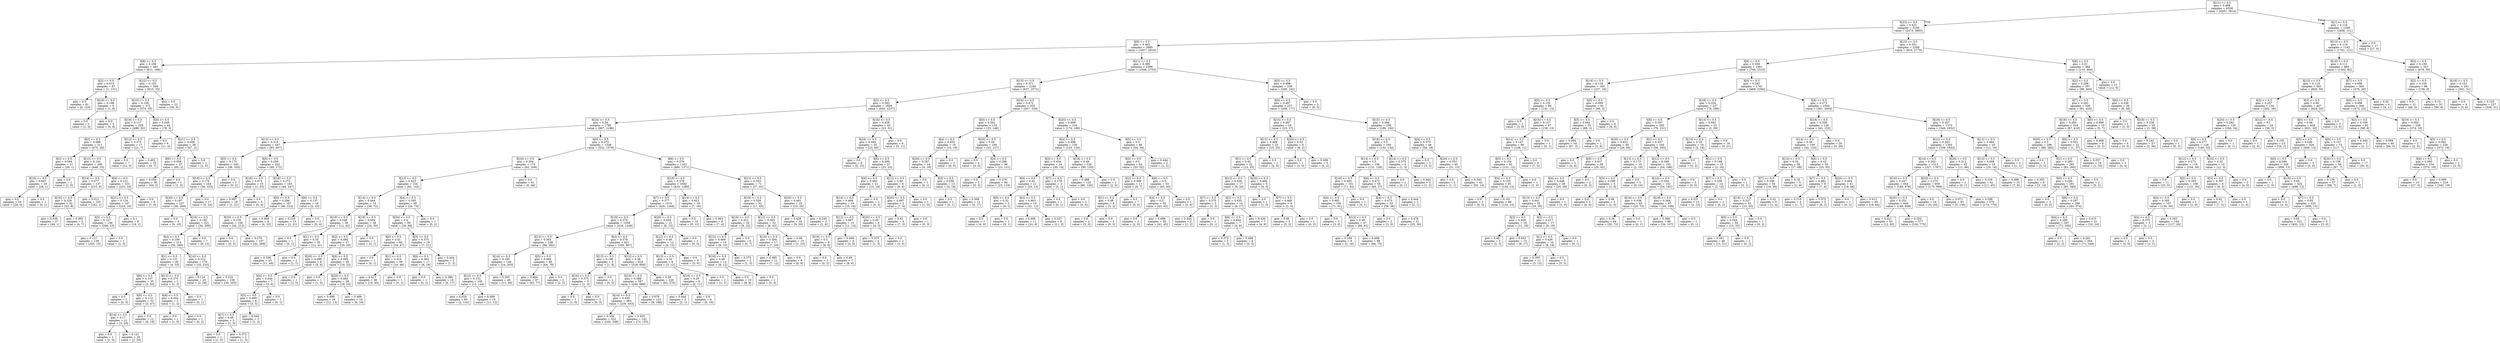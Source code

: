 digraph Tree {
node [shape=box] ;
0 [label="X[11] <= 0.5\ngini = 0.488\nsamples = 6358\nvalue = [4281, 5814]"] ;
1 [label="X[23] <= 0.5\ngini = 0.422\nsamples = 5149\nvalue = [2473, 5693]"] ;
0 -> 1 [labeldistance=2.5, labelangle=45, headlabel="True"] ;
2 [label="X[9] <= 0.5\ngini = 0.462\nsamples = 2880\nvalue = [1657, 2919]"] ;
1 -> 2 ;
3 [label="X[8] <= 0.5\ngini = 0.336\nsamples = 481\nvalue = [611, 166]"] ;
2 -> 3 ;
4 [label="X[2] <= 0.5\ngini = 0.015\nsamples = 87\nvalue = [1, 131]"] ;
3 -> 4 ;
5 [label="gini = 0.0\nsamples = 81\nvalue = [0, 123]"] ;
4 -> 5 ;
6 [label="X[16] <= 0.5\ngini = 0.198\nsamples = 6\nvalue = [1, 8]"] ;
4 -> 6 ;
7 [label="gini = 0.0\nsamples = 1\nvalue = [1, 0]"] ;
6 -> 7 ;
8 [label="gini = 0.0\nsamples = 5\nvalue = [0, 8]"] ;
6 -> 8 ;
9 [label="X[22] <= 0.5\ngini = 0.103\nsamples = 394\nvalue = [610, 35]"] ;
3 -> 9 ;
10 [label="X[15] <= 0.5\ngini = 0.108\nsamples = 372\nvalue = [574, 35]"] ;
9 -> 10 ;
11 [label="X[19] <= 0.5\ngini = 0.117\nsamples = 328\nvalue = [496, 33]"] ;
10 -> 11 ;
12 [label="X[0] <= 0.5\ngini = 0.098\nsamples = 311\nvalue = [475, 26]"] ;
11 -> 12 ;
13 [label="X[3] <= 0.5\ngini = 0.064\nsamples = 21\nvalue = [29, 1]"] ;
12 -> 13 ;
14 [label="X[16] <= 0.5\ngini = 0.067\nsamples = 20\nvalue = [28, 1]"] ;
13 -> 14 ;
15 [label="gini = 0.0\nsamples = 19\nvalue = [28, 0]"] ;
14 -> 15 ;
16 [label="gini = 0.0\nsamples = 1\nvalue = [0, 1]"] ;
14 -> 16 ;
17 [label="gini = 0.0\nsamples = 1\nvalue = [1, 0]"] ;
13 -> 17 ;
18 [label="X[13] <= 0.5\ngini = 0.101\nsamples = 290\nvalue = [446, 25]"] ;
12 -> 18 ;
19 [label="X[14] <= 0.5\ngini = 0.077\nsamples = 137\nvalue = [215, 9]"] ;
18 -> 19 ;
20 [label="X[16] <= 0.5\ngini = 0.228\nsamples = 32\nvalue = [53, 8]"] ;
19 -> 20 ;
21 [label="gini = 0.039\nsamples = 27\nvalue = [49, 1]"] ;
20 -> 21 ;
22 [label="gini = 0.463\nsamples = 5\nvalue = [4, 7]"] ;
20 -> 22 ;
23 [label="gini = 0.012\nsamples = 105\nvalue = [162, 1]"] ;
19 -> 23 ;
24 [label="X[6] <= 0.5\ngini = 0.121\nsamples = 153\nvalue = [231, 16]"] ;
18 -> 24 ;
25 [label="X[21] <= 0.5\ngini = 0.124\nsamples = 147\nvalue = [224, 16]"] ;
24 -> 25 ;
26 [label="X[5] <= 0.5\ngini = 0.127\nsamples = 139\nvalue = [206, 15]"] ;
25 -> 26 ;
27 [label="gini = 0.127\nsamples = 138\nvalue = [205, 15]"] ;
26 -> 27 ;
28 [label="gini = 0.0\nsamples = 1\nvalue = [1, 0]"] ;
26 -> 28 ;
29 [label="gini = 0.1\nsamples = 8\nvalue = [18, 1]"] ;
25 -> 29 ;
30 [label="gini = 0.0\nsamples = 6\nvalue = [7, 0]"] ;
24 -> 30 ;
31 [label="X[13] <= 0.5\ngini = 0.375\nsamples = 17\nvalue = [21, 7]"] ;
11 -> 31 ;
32 [label="gini = 0.0\nsamples = 7\nvalue = [12, 0]"] ;
31 -> 32 ;
33 [label="gini = 0.492\nsamples = 10\nvalue = [9, 7]"] ;
31 -> 33 ;
34 [label="X[0] <= 0.5\ngini = 0.049\nsamples = 44\nvalue = [78, 2]"] ;
10 -> 34 ;
35 [label="gini = 0.0\nsamples = 6\nvalue = [11, 0]"] ;
34 -> 35 ;
36 [label="X[21] <= 0.5\ngini = 0.056\nsamples = 38\nvalue = [67, 2]"] ;
34 -> 36 ;
37 [label="X[6] <= 0.5\ngini = 0.058\nsamples = 37\nvalue = [65, 2]"] ;
36 -> 37 ;
38 [label="gini = 0.059\nsamples = 36\nvalue = [64, 2]"] ;
37 -> 38 ;
39 [label="gini = 0.0\nsamples = 1\nvalue = [1, 0]"] ;
37 -> 39 ;
40 [label="gini = 0.0\nsamples = 1\nvalue = [2, 0]"] ;
36 -> 40 ;
41 [label="gini = 0.0\nsamples = 22\nvalue = [36, 0]"] ;
9 -> 41 ;
42 [label="X[21] <= 0.5\ngini = 0.399\nsamples = 2399\nvalue = [1046, 2753]"] ;
2 -> 42 ;
43 [label="X[15] <= 0.5\ngini = 0.371\nsamples = 2160\nvalue = [837, 2571]"] ;
42 -> 43 ;
44 [label="X[3] <= 0.5\ngini = 0.343\nsamples = 1828\nvalue = [630, 2237]"] ;
43 -> 44 ;
45 [label="X[24] <= 0.5\ngini = 0.34\nsamples = 1785\nvalue = [607, 2186]"] ;
44 -> 45 ;
46 [label="X[13] <= 0.5\ngini = 0.215\nsamples = 447\nvalue = [85, 607]"] ;
45 -> 46 ;
47 [label="X[5] <= 0.5\ngini = 0.175\nsamples = 245\nvalue = [36, 335]"] ;
46 -> 47 ;
48 [label="X[18] <= 0.5\ngini = 0.176\nsamples = 244\nvalue = [36, 333]"] ;
47 -> 48 ;
49 [label="X[20] <= 0.5\ngini = 0.187\nsamples = 227\nvalue = [36, 309]"] ;
48 -> 49 ;
50 [label="gini = 0.0\nsamples = 6\nvalue = [0, 10]"] ;
49 -> 50 ;
51 [label="X[16] <= 0.5\ngini = 0.192\nsamples = 221\nvalue = [36, 299]"] ;
49 -> 51 ;
52 [label="X[4] <= 0.5\ngini = 0.199\nsamples = 214\nvalue = [36, 286]"] ;
51 -> 52 ;
53 [label="X[1] <= 0.5\ngini = 0.131\nsamples = 38\nvalue = [4, 53]"] ;
52 -> 53 ;
54 [label="X[6] <= 0.5\ngini = 0.107\nsamples = 35\nvalue = [3, 50]"] ;
53 -> 54 ;
55 [label="gini = 0.0\nsamples = 2\nvalue = [0, 3]"] ;
54 -> 55 ;
56 [label="X[0] <= 0.5\ngini = 0.113\nsamples = 33\nvalue = [3, 47]"] ;
54 -> 56 ;
57 [label="X[14] <= 0.5\ngini = 0.17\nsamples = 21\nvalue = [3, 29]"] ;
56 -> 57 ;
58 [label="gini = 0.0\nsamples = 1\nvalue = [1, 0]"] ;
57 -> 58 ;
59 [label="gini = 0.121\nsamples = 20\nvalue = [2, 29]"] ;
57 -> 59 ;
60 [label="gini = 0.0\nsamples = 12\nvalue = [0, 18]"] ;
56 -> 60 ;
61 [label="X[12] <= 0.5\ngini = 0.375\nsamples = 3\nvalue = [1, 3]"] ;
53 -> 61 ;
62 [label="X[6] <= 0.5\ngini = 0.444\nsamples = 2\nvalue = [1, 2]"] ;
61 -> 62 ;
63 [label="gini = 0.0\nsamples = 1\nvalue = [1, 0]"] ;
62 -> 63 ;
64 [label="gini = 0.0\nsamples = 1\nvalue = [0, 2]"] ;
62 -> 64 ;
65 [label="gini = 0.0\nsamples = 1\nvalue = [0, 1]"] ;
61 -> 65 ;
66 [label="X[14] <= 0.5\ngini = 0.212\nsamples = 176\nvalue = [32, 233]"] ;
52 -> 66 ;
67 [label="gini = 0.124\nsamples = 20\nvalue = [2, 28]"] ;
66 -> 67 ;
68 [label="gini = 0.223\nsamples = 156\nvalue = [30, 205]"] ;
66 -> 68 ;
69 [label="gini = 0.0\nsamples = 7\nvalue = [0, 13]"] ;
51 -> 69 ;
70 [label="gini = 0.0\nsamples = 17\nvalue = [0, 24]"] ;
48 -> 70 ;
71 [label="gini = 0.0\nsamples = 1\nvalue = [0, 2]"] ;
47 -> 71 ;
72 [label="X[0] <= 0.5\ngini = 0.259\nsamples = 202\nvalue = [49, 272]"] ;
46 -> 72 ;
73 [label="X[18] <= 0.5\ngini = 0.074\nsamples = 19\nvalue = [1, 25]"] ;
72 -> 73 ;
74 [label="gini = 0.087\nsamples = 16\nvalue = [1, 21]"] ;
73 -> 74 ;
75 [label="gini = 0.0\nsamples = 3\nvalue = [0, 4]"] ;
73 -> 75 ;
76 [label="X[18] <= 0.5\ngini = 0.272\nsamples = 183\nvalue = [48, 247]"] ;
72 -> 76 ;
77 [label="X[6] <= 0.5\ngini = 0.284\nsamples = 167\nvalue = [46, 222]"] ;
76 -> 77 ;
78 [label="X[20] <= 0.5\ngini = 0.276\nsamples = 158\nvalue = [42, 212]"] ;
77 -> 78 ;
79 [label="gini = 0.0\nsamples = 1\nvalue = [0, 3]"] ;
78 -> 79 ;
80 [label="gini = 0.279\nsamples = 157\nvalue = [42, 209]"] ;
78 -> 80 ;
81 [label="gini = 0.408\nsamples = 9\nvalue = [4, 10]"] ;
77 -> 81 ;
82 [label="X[6] <= 0.5\ngini = 0.137\nsamples = 16\nvalue = [2, 25]"] ;
76 -> 82 ;
83 [label="gini = 0.159\nsamples = 13\nvalue = [2, 21]"] ;
82 -> 83 ;
84 [label="gini = 0.0\nsamples = 3\nvalue = [0, 4]"] ;
82 -> 84 ;
85 [label="X[0] <= 0.5\ngini = 0.373\nsamples = 1338\nvalue = [522, 1579]"] ;
45 -> 85 ;
86 [label="X[16] <= 0.5\ngini = 0.354\nsamples = 175\nvalue = [62, 208]"] ;
85 -> 86 ;
87 [label="X[13] <= 0.5\ngini = 0.423\nsamples = 134\nvalue = [62, 142]"] ;
86 -> 87 ;
88 [label="X[14] <= 0.5\ngini = 0.444\nsamples = 74\nvalue = [36, 72]"] ;
87 -> 88 ;
89 [label="X[19] <= 0.5\ngini = 0.346\nsamples = 36\nvalue = [12, 42]"] ;
88 -> 89 ;
90 [label="gini = 0.0\nsamples = 1\nvalue = [0, 1]"] ;
89 -> 90 ;
91 [label="X[1] <= 0.5\ngini = 0.35\nsamples = 35\nvalue = [12, 41]"] ;
89 -> 91 ;
92 [label="gini = 0.338\nsamples = 33\nvalue = [11, 40]"] ;
91 -> 92 ;
93 [label="gini = 0.5\nsamples = 2\nvalue = [1, 1]"] ;
91 -> 93 ;
94 [label="X[18] <= 0.5\ngini = 0.494\nsamples = 38\nvalue = [24, 30]"] ;
88 -> 94 ;
95 [label="X[2] <= 0.5\ngini = 0.496\nsamples = 37\nvalue = [24, 29]"] ;
94 -> 95 ;
96 [label="X[20] <= 0.5\ngini = 0.496\nsamples = 8\nvalue = [5, 6]"] ;
95 -> 96 ;
97 [label="X[4] <= 0.5\ngini = 0.444\nsamples = 7\nvalue = [3, 6]"] ;
96 -> 97 ;
98 [label="X[5] <= 0.5\ngini = 0.469\nsamples = 6\nvalue = [3, 5]"] ;
97 -> 98 ;
99 [label="X[7] <= 0.5\ngini = 0.48\nsamples = 3\nvalue = [2, 3]"] ;
98 -> 99 ;
100 [label="gini = 0.0\nsamples = 1\nvalue = [1, 0]"] ;
99 -> 100 ;
101 [label="gini = 0.375\nsamples = 2\nvalue = [1, 3]"] ;
99 -> 101 ;
102 [label="gini = 0.444\nsamples = 3\nvalue = [1, 2]"] ;
98 -> 102 ;
103 [label="gini = 0.0\nsamples = 1\nvalue = [0, 1]"] ;
97 -> 103 ;
104 [label="gini = 0.0\nsamples = 1\nvalue = [2, 0]"] ;
96 -> 104 ;
105 [label="X[6] <= 0.5\ngini = 0.495\nsamples = 29\nvalue = [19, 23]"] ;
95 -> 105 ;
106 [label="gini = 0.0\nsamples = 1\nvalue = [1, 0]"] ;
105 -> 106 ;
107 [label="X[20] <= 0.5\ngini = 0.493\nsamples = 28\nvalue = [18, 23]"] ;
105 -> 107 ;
108 [label="gini = 0.499\nsamples = 18\nvalue = [12, 13]"] ;
107 -> 108 ;
109 [label="gini = 0.469\nsamples = 10\nvalue = [6, 10]"] ;
107 -> 109 ;
110 [label="gini = 0.0\nsamples = 1\nvalue = [0, 1]"] ;
94 -> 110 ;
111 [label="X[4] <= 0.5\ngini = 0.395\nsamples = 60\nvalue = [26, 70]"] ;
87 -> 111 ;
112 [label="X[20] <= 0.5\ngini = 0.4\nsamples = 59\nvalue = [26, 68]"] ;
111 -> 112 ;
113 [label="X[6] <= 0.5\ngini = 0.41\nsamples = 40\nvalue = [19, 47]"] ;
112 -> 113 ;
114 [label="gini = 0.0\nsamples = 1\nvalue = [0, 1]"] ;
113 -> 114 ;
115 [label="X[1] <= 0.5\ngini = 0.414\nsamples = 39\nvalue = [19, 46]"] ;
113 -> 115 ;
116 [label="gini = 0.417\nsamples = 38\nvalue = [19, 45]"] ;
115 -> 116 ;
117 [label="gini = 0.0\nsamples = 1\nvalue = [0, 1]"] ;
115 -> 117 ;
118 [label="X[5] <= 0.5\ngini = 0.375\nsamples = 19\nvalue = [7, 21]"] ;
112 -> 118 ;
119 [label="X[6] <= 0.5\ngini = 0.365\nsamples = 17\nvalue = [6, 19]"] ;
118 -> 119 ;
120 [label="gini = 0.0\nsamples = 1\nvalue = [0, 2]"] ;
119 -> 120 ;
121 [label="gini = 0.386\nsamples = 16\nvalue = [6, 17]"] ;
119 -> 121 ;
122 [label="gini = 0.444\nsamples = 2\nvalue = [1, 2]"] ;
118 -> 122 ;
123 [label="gini = 0.0\nsamples = 1\nvalue = [0, 2]"] ;
111 -> 123 ;
124 [label="gini = 0.0\nsamples = 41\nvalue = [0, 66]"] ;
86 -> 124 ;
125 [label="X[6] <= 0.5\ngini = 0.376\nsamples = 1163\nvalue = [460, 1371]"] ;
85 -> 125 ;
126 [label="X[18] <= 0.5\ngini = 0.378\nsamples = 1092\nvalue = [433, 1280]"] ;
125 -> 126 ;
127 [label="X[7] <= 0.5\ngini = 0.377\nsamples = 1074\nvalue = [426, 1264]"] ;
126 -> 127 ;
128 [label="X[19] <= 0.5\ngini = 0.376\nsamples = 1059\nvalue = [418, 1249]"] ;
127 -> 128 ;
129 [label="X[13] <= 0.5\ngini = 0.363\nsamples = 238\nvalue = [88, 282]"] ;
128 -> 129 ;
130 [label="X[14] <= 0.5\ngini = 0.189\nsamples = 149\nvalue = [24, 203]"] ;
129 -> 130 ;
131 [label="X[12] <= 0.5\ngini = 0.152\nsamples = 100\nvalue = [13, 144]"] ;
130 -> 131 ;
132 [label="gini = 0.029\nsamples = 85\nvalue = [2, 132]"] ;
131 -> 132 ;
133 [label="gini = 0.499\nsamples = 15\nvalue = [11, 12]"] ;
131 -> 133 ;
134 [label="gini = 0.265\nsamples = 49\nvalue = [11, 59]"] ;
130 -> 134 ;
135 [label="X[5] <= 0.5\ngini = 0.494\nsamples = 89\nvalue = [64, 79]"] ;
129 -> 135 ;
136 [label="gini = 0.494\nsamples = 87\nvalue = [62, 77]"] ;
135 -> 136 ;
137 [label="gini = 0.5\nsamples = 2\nvalue = [2, 2]"] ;
135 -> 137 ;
138 [label="X[4] <= 0.5\ngini = 0.379\nsamples = 821\nvalue = [330, 967]"] ;
128 -> 138 ;
139 [label="X[13] <= 0.5\ngini = 0.198\nsamples = 5\nvalue = [1, 8]"] ;
138 -> 139 ;
140 [label="X[16] <= 0.5\ngini = 0.375\nsamples = 3\nvalue = [1, 3]"] ;
139 -> 140 ;
141 [label="gini = 0.0\nsamples = 1\nvalue = [1, 0]"] ;
140 -> 141 ;
142 [label="gini = 0.0\nsamples = 2\nvalue = [0, 3]"] ;
140 -> 142 ;
143 [label="gini = 0.0\nsamples = 2\nvalue = [0, 5]"] ;
139 -> 143 ;
144 [label="X[12] <= 0.5\ngini = 0.38\nsamples = 816\nvalue = [329, 959]"] ;
138 -> 144 ;
145 [label="X[16] <= 0.5\ngini = 0.388\nsamples = 587\nvalue = [246, 689]"] ;
144 -> 145 ;
146 [label="X[14] <= 0.5\ngini = 0.436\nsamples = 464\nvalue = [238, 503]"] ;
145 -> 146 ;
147 [label="gini = 0.436\nsamples = 322\nvalue = [165, 348]"] ;
146 -> 147 ;
148 [label="gini = 0.435\nsamples = 142\nvalue = [73, 155]"] ;
146 -> 148 ;
149 [label="gini = 0.079\nsamples = 123\nvalue = [8, 186]"] ;
145 -> 149 ;
150 [label="gini = 0.36\nsamples = 229\nvalue = [83, 270]"] ;
144 -> 150 ;
151 [label="X[20] <= 0.5\ngini = 0.454\nsamples = 15\nvalue = [8, 15]"] ;
127 -> 151 ;
152 [label="X[12] <= 0.5\ngini = 0.48\nsamples = 12\nvalue = [8, 12]"] ;
151 -> 152 ;
153 [label="X[13] <= 0.5\ngini = 0.32\nsamples = 8\nvalue = [3, 12]"] ;
152 -> 153 ;
154 [label="X[16] <= 0.5\ngini = 0.26\nsamples = 6\nvalue = [2, 11]"] ;
153 -> 154 ;
155 [label="gini = 0.444\nsamples = 2\nvalue = [2, 1]"] ;
154 -> 155 ;
156 [label="gini = 0.0\nsamples = 4\nvalue = [0, 10]"] ;
154 -> 156 ;
157 [label="gini = 0.5\nsamples = 2\nvalue = [1, 1]"] ;
153 -> 157 ;
158 [label="gini = 0.0\nsamples = 4\nvalue = [5, 0]"] ;
152 -> 158 ;
159 [label="gini = 0.0\nsamples = 3\nvalue = [0, 3]"] ;
151 -> 159 ;
160 [label="X[14] <= 0.5\ngini = 0.423\nsamples = 18\nvalue = [7, 16]"] ;
126 -> 160 ;
161 [label="gini = 0.0\nsamples = 10\nvalue = [0, 12]"] ;
160 -> 161 ;
162 [label="gini = 0.463\nsamples = 8\nvalue = [7, 4]"] ;
160 -> 162 ;
163 [label="X[13] <= 0.5\ngini = 0.353\nsamples = 71\nvalue = [27, 91]"] ;
125 -> 163 ;
164 [label="X[19] <= 0.5\ngini = 0.329\nsamples = 52\nvalue = [17, 65]"] ;
163 -> 164 ;
165 [label="X[16] <= 0.5\ngini = 0.412\nsamples = 20\nvalue = [9, 22]"] ;
164 -> 165 ;
166 [label="X[12] <= 0.5\ngini = 0.469\nsamples = 14\nvalue = [9, 15]"] ;
165 -> 166 ;
167 [label="X[18] <= 0.5\ngini = 0.48\nsamples = 12\nvalue = [8, 12]"] ;
166 -> 167 ;
168 [label="gini = 0.5\nsamples = 10\nvalue = [8, 8]"] ;
167 -> 168 ;
169 [label="gini = 0.0\nsamples = 2\nvalue = [0, 4]"] ;
167 -> 169 ;
170 [label="gini = 0.375\nsamples = 2\nvalue = [1, 3]"] ;
166 -> 170 ;
171 [label="gini = 0.0\nsamples = 6\nvalue = [0, 7]"] ;
165 -> 171 ;
172 [label="X[12] <= 0.5\ngini = 0.265\nsamples = 32\nvalue = [8, 43]"] ;
164 -> 172 ;
173 [label="X[16] <= 0.5\ngini = 0.384\nsamples = 17\nvalue = [7, 20]"] ;
172 -> 173 ;
174 [label="gini = 0.465\nsamples = 11\nvalue = [7, 12]"] ;
173 -> 174 ;
175 [label="gini = 0.0\nsamples = 6\nvalue = [0, 8]"] ;
173 -> 175 ;
176 [label="gini = 0.08\nsamples = 15\nvalue = [1, 23]"] ;
172 -> 176 ;
177 [label="X[20] <= 0.5\ngini = 0.401\nsamples = 19\nvalue = [10, 26]"] ;
163 -> 177 ;
178 [label="gini = 0.428\nsamples = 16\nvalue = [9, 20]"] ;
177 -> 178 ;
179 [label="gini = 0.245\nsamples = 3\nvalue = [1, 6]"] ;
177 -> 179 ;
180 [label="X[16] <= 0.5\ngini = 0.428\nsamples = 43\nvalue = [23, 51]"] ;
44 -> 180 ;
181 [label="X[24] <= 0.5\ngini = 0.464\nsamples = 35\nvalue = [23, 40]"] ;
180 -> 181 ;
182 [label="gini = 0.0\nsamples = 8\nvalue = [0, 15]"] ;
181 -> 182 ;
183 [label="X[6] <= 0.5\ngini = 0.499\nsamples = 27\nvalue = [23, 25]"] ;
181 -> 183 ;
184 [label="X[4] <= 0.5\ngini = 0.493\nsamples = 21\nvalue = [15, 19]"] ;
183 -> 184 ;
185 [label="X[14] <= 0.5\ngini = 0.499\nsamples = 19\nvalue = [15, 16]"] ;
184 -> 185 ;
186 [label="X[12] <= 0.5\ngini = 0.497\nsamples = 13\nvalue = [11, 13]"] ;
185 -> 186 ;
187 [label="X[19] <= 0.5\ngini = 0.5\nsamples = 9\nvalue = [8, 8]"] ;
186 -> 187 ;
188 [label="gini = 0.0\nsamples = 2\nvalue = [0, 2]"] ;
187 -> 188 ;
189 [label="gini = 0.49\nsamples = 7\nvalue = [8, 6]"] ;
187 -> 189 ;
190 [label="gini = 0.469\nsamples = 4\nvalue = [3, 5]"] ;
186 -> 190 ;
191 [label="X[20] <= 0.5\ngini = 0.49\nsamples = 6\nvalue = [4, 3]"] ;
185 -> 191 ;
192 [label="gini = 0.375\nsamples = 4\nvalue = [1, 3]"] ;
191 -> 192 ;
193 [label="gini = 0.0\nsamples = 2\nvalue = [3, 0]"] ;
191 -> 193 ;
194 [label="gini = 0.0\nsamples = 2\nvalue = [0, 3]"] ;
184 -> 194 ;
195 [label="X[12] <= 0.5\ngini = 0.49\nsamples = 6\nvalue = [8, 6]"] ;
183 -> 195 ;
196 [label="X[20] <= 0.5\ngini = 0.497\nsamples = 5\nvalue = [7, 6]"] ;
195 -> 196 ;
197 [label="gini = 0.42\nsamples = 4\nvalue = [7, 3]"] ;
196 -> 197 ;
198 [label="gini = 0.0\nsamples = 1\nvalue = [0, 3]"] ;
196 -> 198 ;
199 [label="gini = 0.0\nsamples = 1\nvalue = [1, 0]"] ;
195 -> 199 ;
200 [label="gini = 0.0\nsamples = 8\nvalue = [0, 11]"] ;
180 -> 200 ;
201 [label="X[24] <= 0.5\ngini = 0.472\nsamples = 332\nvalue = [207, 334]"] ;
43 -> 201 ;
202 [label="X[0] <= 0.5\ngini = 0.301\nsamples = 116\nvalue = [33, 146]"] ;
201 -> 202 ;
203 [label="X[4] <= 0.5\ngini = 0.452\nsamples = 16\nvalue = [10, 19]"] ;
202 -> 203 ;
204 [label="X[20] <= 0.5\ngini = 0.287\nsamples = 14\nvalue = [4, 19]"] ;
203 -> 204 ;
205 [label="gini = 0.0\nsamples = 1\nvalue = [0, 1]"] ;
204 -> 205 ;
206 [label="X[2] <= 0.5\ngini = 0.298\nsamples = 13\nvalue = [4, 18]"] ;
204 -> 206 ;
207 [label="gini = 0.0\nsamples = 1\nvalue = [0, 1]"] ;
206 -> 207 ;
208 [label="gini = 0.308\nsamples = 12\nvalue = [4, 17]"] ;
206 -> 208 ;
209 [label="gini = 0.0\nsamples = 2\nvalue = [6, 0]"] ;
203 -> 209 ;
210 [label="X[20] <= 0.5\ngini = 0.26\nsamples = 100\nvalue = [23, 127]"] ;
202 -> 210 ;
211 [label="gini = 0.0\nsamples = 4\nvalue = [0, 6]"] ;
210 -> 211 ;
212 [label="X[4] <= 0.5\ngini = 0.268\nsamples = 96\nvalue = [23, 121]"] ;
210 -> 212 ;
213 [label="gini = 0.0\nsamples = 2\nvalue = [0, 5]"] ;
212 -> 213 ;
214 [label="gini = 0.276\nsamples = 94\nvalue = [23, 116]"] ;
212 -> 214 ;
215 [label="X[20] <= 0.5\ngini = 0.499\nsamples = 216\nvalue = [174, 188]"] ;
201 -> 215 ;
216 [label="X[4] <= 0.5\ngini = 0.498\nsamples = 150\nvalue = [120, 134]"] ;
215 -> 216 ;
217 [label="X[3] <= 0.5\ngini = 0.434\nsamples = 24\nvalue = [30, 14]"] ;
216 -> 217 ;
218 [label="X[6] <= 0.5\ngini = 0.45\nsamples = 21\nvalue = [25, 13]"] ;
217 -> 218 ;
219 [label="X[0] <= 0.5\ngini = 0.32\nsamples = 2\nvalue = [4, 1]"] ;
218 -> 219 ;
220 [label="gini = 0.0\nsamples = 1\nvalue = [4, 0]"] ;
219 -> 220 ;
221 [label="gini = 0.0\nsamples = 1\nvalue = [0, 1]"] ;
219 -> 221 ;
222 [label="X[2] <= 0.5\ngini = 0.463\nsamples = 19\nvalue = [21, 12]"] ;
218 -> 222 ;
223 [label="gini = 0.499\nsamples = 11\nvalue = [10, 9]"] ;
222 -> 223 ;
224 [label="gini = 0.337\nsamples = 8\nvalue = [11, 3]"] ;
222 -> 224 ;
225 [label="X[7] <= 0.5\ngini = 0.278\nsamples = 3\nvalue = [5, 1]"] ;
217 -> 225 ;
226 [label="gini = 0.0\nsamples = 1\nvalue = [0, 1]"] ;
225 -> 226 ;
227 [label="gini = 0.0\nsamples = 2\nvalue = [5, 0]"] ;
225 -> 227 ;
228 [label="X[18] <= 0.5\ngini = 0.49\nsamples = 126\nvalue = [90, 120]"] ;
216 -> 228 ;
229 [label="gini = 0.488\nsamples = 125\nvalue = [88, 120]"] ;
228 -> 229 ;
230 [label="gini = 0.0\nsamples = 1\nvalue = [2, 0]"] ;
228 -> 230 ;
231 [label="X[5] <= 0.5\ngini = 0.5\nsamples = 66\nvalue = [54, 54]"] ;
215 -> 231 ;
232 [label="X[0] <= 0.5\ngini = 0.5\nsamples = 64\nvalue = [53, 52]"] ;
231 -> 232 ;
233 [label="X[2] <= 0.5\ngini = 0.498\nsamples = 11\nvalue = [8, 7]"] ;
232 -> 233 ;
234 [label="X[1] <= 0.5\ngini = 0.48\nsamples = 4\nvalue = [3, 2]"] ;
233 -> 234 ;
235 [label="gini = 0.0\nsamples = 2\nvalue = [3, 0]"] ;
234 -> 235 ;
236 [label="gini = 0.0\nsamples = 2\nvalue = [0, 2]"] ;
234 -> 236 ;
237 [label="gini = 0.5\nsamples = 7\nvalue = [5, 5]"] ;
233 -> 237 ;
238 [label="X[6] <= 0.5\ngini = 0.5\nsamples = 53\nvalue = [45, 45]"] ;
232 -> 238 ;
239 [label="X[4] <= 0.5\ngini = 0.5\nsamples = 52\nvalue = [43, 45]"] ;
238 -> 239 ;
240 [label="gini = 0.0\nsamples = 2\nvalue = [2, 0]"] ;
239 -> 240 ;
241 [label="gini = 0.499\nsamples = 50\nvalue = [41, 45]"] ;
239 -> 241 ;
242 [label="gini = 0.0\nsamples = 1\nvalue = [2, 0]"] ;
238 -> 242 ;
243 [label="gini = 0.444\nsamples = 2\nvalue = [1, 2]"] ;
231 -> 243 ;
244 [label="X[5] <= 0.5\ngini = 0.498\nsamples = 239\nvalue = [209, 182]"] ;
42 -> 244 ;
245 [label="X[0] <= 0.5\ngini = 0.497\nsamples = 237\nvalue = [209, 177]"] ;
244 -> 245 ;
246 [label="X[15] <= 0.5\ngini = 0.497\nsamples = 29\nvalue = [23, 27]"] ;
245 -> 246 ;
247 [label="X[12] <= 0.5\ngini = 0.469\nsamples = 23\nvalue = [15, 25]"] ;
246 -> 247 ;
248 [label="X[1] <= 0.5\ngini = 0.45\nsamples = 22\nvalue = [13, 25]"] ;
247 -> 248 ;
249 [label="X[13] <= 0.5\ngini = 0.428\nsamples = 17\nvalue = [9, 20]"] ;
248 -> 249 ;
250 [label="X[7] <= 0.5\ngini = 0.375\nsamples = 3\nvalue = [1, 3]"] ;
249 -> 250 ;
251 [label="gini = 0.444\nsamples = 2\nvalue = [1, 2]"] ;
250 -> 251 ;
252 [label="gini = 0.0\nsamples = 1\nvalue = [0, 1]"] ;
250 -> 252 ;
253 [label="X[2] <= 0.5\ngini = 0.435\nsamples = 14\nvalue = [8, 17]"] ;
249 -> 253 ;
254 [label="X[6] <= 0.5\ngini = 0.444\nsamples = 7\nvalue = [4, 8]"] ;
253 -> 254 ;
255 [label="gini = 0.375\nsamples = 3\nvalue = [1, 3]"] ;
254 -> 255 ;
256 [label="gini = 0.469\nsamples = 4\nvalue = [3, 5]"] ;
254 -> 256 ;
257 [label="gini = 0.426\nsamples = 7\nvalue = [4, 9]"] ;
253 -> 257 ;
258 [label="X[20] <= 0.5\ngini = 0.494\nsamples = 5\nvalue = [4, 5]"] ;
248 -> 258 ;
259 [label="gini = 0.0\nsamples = 1\nvalue = [1, 0]"] ;
258 -> 259 ;
260 [label="X[7] <= 0.5\ngini = 0.469\nsamples = 4\nvalue = [3, 5]"] ;
258 -> 260 ;
261 [label="gini = 0.48\nsamples = 3\nvalue = [3, 2]"] ;
260 -> 261 ;
262 [label="gini = 0.0\nsamples = 1\nvalue = [0, 3]"] ;
260 -> 262 ;
263 [label="gini = 0.0\nsamples = 1\nvalue = [2, 0]"] ;
247 -> 263 ;
264 [label="X[20] <= 0.5\ngini = 0.32\nsamples = 6\nvalue = [8, 2]"] ;
246 -> 264 ;
265 [label="gini = 0.0\nsamples = 1\nvalue = [3, 0]"] ;
264 -> 265 ;
266 [label="gini = 0.408\nsamples = 5\nvalue = [5, 2]"] ;
264 -> 266 ;
267 [label="X[15] <= 0.5\ngini = 0.494\nsamples = 208\nvalue = [186, 150]"] ;
245 -> 267 ;
268 [label="X[18] <= 0.5\ngini = 0.5\nsamples = 160\nvalue = [132, 132]"] ;
267 -> 268 ;
269 [label="X[14] <= 0.5\ngini = 0.5\nsamples = 156\nvalue = [131, 129]"] ;
268 -> 269 ;
270 [label="X[16] <= 0.5\ngini = 0.492\nsamples = 101\nvalue = [71, 92]"] ;
269 -> 270 ;
271 [label="X[4] <= 0.5\ngini = 0.492\nsamples = 100\nvalue = [71, 91]"] ;
270 -> 271 ;
272 [label="gini = 0.0\nsamples = 3\nvalue = [3, 0]"] ;
271 -> 272 ;
273 [label="X[13] <= 0.5\ngini = 0.49\nsamples = 97\nvalue = [68, 91]"] ;
271 -> 273 ;
274 [label="gini = 0.198\nsamples = 9\nvalue = [2, 16]"] ;
273 -> 274 ;
275 [label="gini = 0.498\nsamples = 88\nvalue = [66, 75]"] ;
273 -> 275 ;
276 [label="gini = 0.0\nsamples = 1\nvalue = [0, 1]"] ;
270 -> 276 ;
277 [label="X[6] <= 0.5\ngini = 0.472\nsamples = 55\nvalue = [60, 37]"] ;
269 -> 277 ;
278 [label="X[4] <= 0.5\ngini = 0.473\nsamples = 53\nvalue = [58, 36]"] ;
277 -> 278 ;
279 [label="gini = 0.0\nsamples = 2\nvalue = [3, 0]"] ;
278 -> 279 ;
280 [label="gini = 0.478\nsamples = 51\nvalue = [55, 36]"] ;
278 -> 280 ;
281 [label="gini = 0.444\nsamples = 2\nvalue = [2, 1]"] ;
277 -> 281 ;
282 [label="X[14] <= 0.5\ngini = 0.375\nsamples = 4\nvalue = [1, 3]"] ;
268 -> 282 ;
283 [label="gini = 0.0\nsamples = 1\nvalue = [0, 1]"] ;
282 -> 283 ;
284 [label="gini = 0.444\nsamples = 3\nvalue = [1, 2]"] ;
282 -> 284 ;
285 [label="X[4] <= 0.5\ngini = 0.375\nsamples = 48\nvalue = [54, 18]"] ;
267 -> 285 ;
286 [label="gini = 0.5\nsamples = 3\nvalue = [3, 3]"] ;
285 -> 286 ;
287 [label="X[20] <= 0.5\ngini = 0.351\nsamples = 45\nvalue = [51, 15]"] ;
285 -> 287 ;
288 [label="gini = 0.5\nsamples = 2\nvalue = [1, 1]"] ;
287 -> 288 ;
289 [label="gini = 0.342\nsamples = 43\nvalue = [50, 14]"] ;
287 -> 289 ;
290 [label="gini = 0.0\nsamples = 2\nvalue = [0, 5]"] ;
244 -> 290 ;
291 [label="X[15] <= 0.5\ngini = 0.351\nsamples = 2269\nvalue = [816, 2774]"] ;
1 -> 291 ;
292 [label="X[9] <= 0.5\ngini = 0.359\nsamples = 1901\nvalue = [706, 2310]"] ;
291 -> 292 ;
293 [label="X[14] <= 0.5\ngini = 0.118\nsamples = 160\nvalue = [237, 16]"] ;
292 -> 293 ;
294 [label="X[0] <= 0.5\ngini = 0.155\nsamples = 99\nvalue = [141, 13]"] ;
293 -> 294 ;
295 [label="gini = 0.0\nsamples = 2\nvalue = [3, 0]"] ;
294 -> 295 ;
296 [label="X[16] <= 0.5\ngini = 0.157\nsamples = 97\nvalue = [138, 13]"] ;
294 -> 296 ;
297 [label="X[12] <= 0.5\ngini = 0.147\nsamples = 96\nvalue = [138, 12]"] ;
296 -> 297 ;
298 [label="X[5] <= 0.5\ngini = 0.154\nsamples = 92\nvalue = [131, 12]"] ;
297 -> 298 ;
299 [label="X[4] <= 0.5\ngini = 0.155\nsamples = 91\nvalue = [130, 12]"] ;
298 -> 299 ;
300 [label="gini = 0.0\nsamples = 3\nvalue = [6, 0]"] ;
299 -> 300 ;
301 [label="gini = 0.161\nsamples = 88\nvalue = [124, 12]"] ;
299 -> 301 ;
302 [label="gini = 0.0\nsamples = 1\nvalue = [1, 0]"] ;
298 -> 302 ;
303 [label="gini = 0.0\nsamples = 4\nvalue = [7, 0]"] ;
297 -> 303 ;
304 [label="gini = 0.0\nsamples = 1\nvalue = [0, 1]"] ;
296 -> 304 ;
305 [label="X[6] <= 0.5\ngini = 0.059\nsamples = 61\nvalue = [96, 3]"] ;
293 -> 305 ;
306 [label="X[5] <= 0.5\ngini = 0.064\nsamples = 55\nvalue = [88, 3]"] ;
305 -> 306 ;
307 [label="gini = 0.064\nsamples = 54\nvalue = [87, 3]"] ;
306 -> 307 ;
308 [label="gini = 0.0\nsamples = 1\nvalue = [1, 0]"] ;
306 -> 308 ;
309 [label="gini = 0.0\nsamples = 6\nvalue = [8, 0]"] ;
305 -> 309 ;
310 [label="X[0] <= 0.5\ngini = 0.282\nsamples = 1741\nvalue = [469, 2294]"] ;
292 -> 310 ;
311 [label="X[18] <= 0.5\ngini = 0.334\nsamples = 237\nvalue = [78, 290]"] ;
310 -> 311 ;
312 [label="X[6] <= 0.5\ngini = 0.357\nsamples = 205\nvalue = [76, 251]"] ;
311 -> 312 ;
313 [label="X[20] <= 0.5\ngini = 0.422\nsamples = 40\nvalue = [20, 46]"] ;
312 -> 313 ;
314 [label="gini = 0.0\nsamples = 2\nvalue = [0, 4]"] ;
313 -> 314 ;
315 [label="X[5] <= 0.5\ngini = 0.437\nsamples = 38\nvalue = [20, 42]"] ;
313 -> 315 ;
316 [label="X[4] <= 0.5\ngini = 0.448\nsamples = 36\nvalue = [20, 39]"] ;
315 -> 316 ;
317 [label="X[13] <= 0.5\ngini = 0.441\nsamples = 35\nvalue = [19, 39]"] ;
316 -> 317 ;
318 [label="X[3] <= 0.5\ngini = 0.458\nsamples = 18\nvalue = [11, 20]"] ;
317 -> 318 ;
319 [label="gini = 0.48\nsamples = 3\nvalue = [2, 3]"] ;
318 -> 319 ;
320 [label="gini = 0.453\nsamples = 15\nvalue = [9, 17]"] ;
318 -> 320 ;
321 [label="X[2] <= 0.5\ngini = 0.417\nsamples = 17\nvalue = [8, 19]"] ;
317 -> 321 ;
322 [label="X[1] <= 0.5\ngini = 0.426\nsamples = 16\nvalue = [8, 18]"] ;
321 -> 322 ;
323 [label="gini = 0.305\nsamples = 11\nvalue = [3, 13]"] ;
322 -> 323 ;
324 [label="gini = 0.5\nsamples = 5\nvalue = [5, 5]"] ;
322 -> 324 ;
325 [label="gini = 0.0\nsamples = 1\nvalue = [0, 1]"] ;
321 -> 325 ;
326 [label="gini = 0.0\nsamples = 1\nvalue = [1, 0]"] ;
316 -> 326 ;
327 [label="gini = 0.0\nsamples = 2\nvalue = [0, 3]"] ;
315 -> 327 ;
328 [label="X[2] <= 0.5\ngini = 0.337\nsamples = 165\nvalue = [56, 205]"] ;
312 -> 328 ;
329 [label="X[13] <= 0.5\ngini = 0.172\nsamples = 10\nvalue = [2, 19]"] ;
328 -> 329 ;
330 [label="X[3] <= 0.5\ngini = 0.298\nsamples = 5\nvalue = [2, 9]"] ;
329 -> 330 ;
331 [label="gini = 0.0\nsamples = 2\nvalue = [0, 6]"] ;
330 -> 331 ;
332 [label="gini = 0.48\nsamples = 3\nvalue = [2, 3]"] ;
330 -> 332 ;
333 [label="gini = 0.0\nsamples = 5\nvalue = [0, 10]"] ;
329 -> 333 ;
334 [label="X[12] <= 0.5\ngini = 0.349\nsamples = 155\nvalue = [54, 186]"] ;
328 -> 334 ;
335 [label="X[14] <= 0.5\ngini = 0.354\nsamples = 152\nvalue = [54, 181]"] ;
334 -> 335 ;
336 [label="X[16] <= 0.5\ngini = 0.338\nsamples = 65\nvalue = [20, 73]"] ;
335 -> 336 ;
337 [label="gini = 0.34\nsamples = 64\nvalue = [20, 72]"] ;
336 -> 337 ;
338 [label="gini = 0.0\nsamples = 1\nvalue = [0, 1]"] ;
336 -> 338 ;
339 [label="X[19] <= 0.5\ngini = 0.364\nsamples = 87\nvalue = [34, 108]"] ;
335 -> 339 ;
340 [label="gini = 0.366\nsamples = 86\nvalue = [34, 107]"] ;
339 -> 340 ;
341 [label="gini = 0.0\nsamples = 1\nvalue = [0, 1]"] ;
339 -> 341 ;
342 [label="gini = 0.0\nsamples = 3\nvalue = [0, 5]"] ;
334 -> 342 ;
343 [label="X[14] <= 0.5\ngini = 0.093\nsamples = 32\nvalue = [2, 39]"] ;
311 -> 343 ;
344 [label="X[13] <= 0.5\ngini = 0.18\nsamples = 16\nvalue = [2, 18]"] ;
343 -> 344 ;
345 [label="gini = 0.0\nsamples = 1\nvalue = [0, 2]"] ;
344 -> 345 ;
346 [label="X[1] <= 0.5\ngini = 0.198\nsamples = 15\nvalue = [2, 16]"] ;
344 -> 346 ;
347 [label="X[7] <= 0.5\ngini = 0.208\nsamples = 14\nvalue = [2, 15]"] ;
346 -> 347 ;
348 [label="gini = 0.231\nsamples = 13\nvalue = [2, 13]"] ;
347 -> 348 ;
349 [label="gini = 0.0\nsamples = 1\nvalue = [0, 2]"] ;
347 -> 349 ;
350 [label="gini = 0.0\nsamples = 1\nvalue = [0, 1]"] ;
346 -> 350 ;
351 [label="gini = 0.0\nsamples = 16\nvalue = [0, 21]"] ;
343 -> 351 ;
352 [label="X[4] <= 0.5\ngini = 0.273\nsamples = 1504\nvalue = [391, 2004]"] ;
310 -> 352 ;
353 [label="X[18] <= 0.5\ngini = 0.339\nsamples = 129\nvalue = [42, 152]"] ;
352 -> 353 ;
354 [label="X[14] <= 0.5\ngini = 0.38\nsamples = 109\nvalue = [42, 123]"] ;
353 -> 354 ;
355 [label="X[12] <= 0.5\ngini = 0.32\nsamples = 59\nvalue = [17, 68]"] ;
354 -> 355 ;
356 [label="X[7] <= 0.5\ngini = 0.336\nsamples = 54\nvalue = [16, 59]"] ;
355 -> 356 ;
357 [label="X[16] <= 0.5\ngini = 0.337\nsamples = 51\nvalue = [15, 55]"] ;
356 -> 357 ;
358 [label="X[5] <= 0.5\ngini = 0.344\nsamples = 50\nvalue = [15, 53]"] ;
357 -> 358 ;
359 [label="gini = 0.351\nsamples = 48\nvalue = [15, 51]"] ;
358 -> 359 ;
360 [label="gini = 0.0\nsamples = 2\nvalue = [0, 2]"] ;
358 -> 360 ;
361 [label="gini = 0.0\nsamples = 1\nvalue = [0, 2]"] ;
357 -> 361 ;
362 [label="gini = 0.32\nsamples = 3\nvalue = [1, 4]"] ;
356 -> 362 ;
363 [label="gini = 0.18\nsamples = 5\nvalue = [1, 9]"] ;
355 -> 363 ;
364 [label="X[6] <= 0.5\ngini = 0.43\nsamples = 50\nvalue = [25, 55]"] ;
354 -> 364 ;
365 [label="X[7] <= 0.5\ngini = 0.492\nsamples = 9\nvalue = [7, 9]"] ;
364 -> 365 ;
366 [label="gini = 0.219\nsamples = 4\nvalue = [1, 7]"] ;
365 -> 366 ;
367 [label="gini = 0.375\nsamples = 5\nvalue = [6, 2]"] ;
365 -> 367 ;
368 [label="X[20] <= 0.5\ngini = 0.404\nsamples = 41\nvalue = [18, 46]"] ;
364 -> 368 ;
369 [label="gini = 0.0\nsamples = 1\nvalue = [0, 2]"] ;
368 -> 369 ;
370 [label="gini = 0.412\nsamples = 40\nvalue = [18, 44]"] ;
368 -> 370 ;
371 [label="gini = 0.0\nsamples = 20\nvalue = [0, 29]"] ;
353 -> 371 ;
372 [label="X[19] <= 0.5\ngini = 0.267\nsamples = 1375\nvalue = [349, 1852]"] ;
352 -> 372 ;
373 [label="X[12] <= 0.5\ngini = 0.263\nsamples = 1355\nvalue = [338, 1833]"] ;
372 -> 373 ;
374 [label="X[14] <= 0.5\ngini = 0.262\nsamples = 1313\nvalue = [327, 1787]"] ;
373 -> 374 ;
375 [label="X[16] <= 0.5\ngini = 0.247\nsamples = 654\nvalue = [148, 878]"] ;
374 -> 375 ;
376 [label="X[20] <= 0.5\ngini = 0.251\nsamples = 640\nvalue = [148, 858]"] ;
375 -> 376 ;
377 [label="gini = 0.221\nsamples = 63\nvalue = [12, 83]"] ;
376 -> 377 ;
378 [label="gini = 0.254\nsamples = 577\nvalue = [136, 775]"] ;
376 -> 378 ;
379 [label="gini = 0.0\nsamples = 14\nvalue = [0, 20]"] ;
375 -> 379 ;
380 [label="X[20] <= 0.5\ngini = 0.275\nsamples = 659\nvalue = [179, 909]"] ;
374 -> 380 ;
381 [label="gini = 0.071\nsamples = 83\nvalue = [5, 130]"] ;
380 -> 381 ;
382 [label="gini = 0.298\nsamples = 576\nvalue = [174, 779]"] ;
380 -> 382 ;
383 [label="X[20] <= 0.5\ngini = 0.311\nsamples = 42\nvalue = [11, 46]"] ;
373 -> 383 ;
384 [label="gini = 0.0\nsamples = 1\nvalue = [0, 1]"] ;
383 -> 384 ;
385 [label="gini = 0.316\nsamples = 41\nvalue = [11, 45]"] ;
383 -> 385 ;
386 [label="X[12] <= 0.5\ngini = 0.464\nsamples = 20\nvalue = [11, 19]"] ;
372 -> 386 ;
387 [label="X[13] <= 0.5\ngini = 0.459\nsamples = 18\nvalue = [10, 18]"] ;
386 -> 387 ;
388 [label="gini = 0.498\nsamples = 10\nvalue = [7, 8]"] ;
387 -> 388 ;
389 [label="gini = 0.355\nsamples = 8\nvalue = [3, 10]"] ;
387 -> 389 ;
390 [label="gini = 0.5\nsamples = 2\nvalue = [1, 1]"] ;
386 -> 390 ;
391 [label="X[8] <= 0.5\ngini = 0.31\nsamples = 368\nvalue = [110, 464]"] ;
291 -> 391 ;
392 [label="X[2] <= 0.5\ngini = 0.288\nsamples = 357\nvalue = [98, 464]"] ;
391 -> 392 ;
393 [label="X[7] <= 0.5\ngini = 0.292\nsamples = 328\nvalue = [92, 426]"] ;
392 -> 393 ;
394 [label="X[18] <= 0.5\ngini = 0.285\nsamples = 318\nvalue = [87, 419]"] ;
393 -> 394 ;
395 [label="X[20] <= 0.5\ngini = 0.3\nsamples = 296\nvalue = [86, 382]"] ;
394 -> 395 ;
396 [label="gini = 0.0\nsamples = 3\nvalue = [3, 0]"] ;
395 -> 396 ;
397 [label="X[1] <= 0.5\ngini = 0.293\nsamples = 293\nvalue = [83, 382]"] ;
395 -> 397 ;
398 [label="X[0] <= 0.5\ngini = 0.294\nsamples = 291\nvalue = [83, 380]"] ;
397 -> 398 ;
399 [label="gini = 0.0\nsamples = 3\nvalue = [0, 6]"] ;
398 -> 399 ;
400 [label="X[6] <= 0.5\ngini = 0.297\nsamples = 288\nvalue = [83, 374]"] ;
398 -> 400 ;
401 [label="X[4] <= 0.5\ngini = 0.286\nsamples = 267\nvalue = [73, 350]"] ;
400 -> 401 ;
402 [label="gini = 0.5\nsamples = 3\nvalue = [2, 2]"] ;
401 -> 402 ;
403 [label="gini = 0.281\nsamples = 264\nvalue = [71, 348]"] ;
401 -> 403 ;
404 [label="gini = 0.415\nsamples = 21\nvalue = [10, 24]"] ;
400 -> 404 ;
405 [label="gini = 0.0\nsamples = 2\nvalue = [0, 2]"] ;
397 -> 405 ;
406 [label="X[6] <= 0.5\ngini = 0.051\nsamples = 22\nvalue = [1, 37]"] ;
394 -> 406 ;
407 [label="gini = 0.057\nsamples = 19\nvalue = [1, 33]"] ;
406 -> 407 ;
408 [label="gini = 0.0\nsamples = 3\nvalue = [0, 4]"] ;
406 -> 408 ;
409 [label="X[0] <= 0.5\ngini = 0.486\nsamples = 10\nvalue = [5, 7]"] ;
393 -> 409 ;
410 [label="gini = 0.408\nsamples = 6\nvalue = [5, 2]"] ;
409 -> 410 ;
411 [label="gini = 0.0\nsamples = 4\nvalue = [0, 5]"] ;
409 -> 411 ;
412 [label="X[6] <= 0.5\ngini = 0.236\nsamples = 29\nvalue = [6, 38]"] ;
392 -> 412 ;
413 [label="gini = 0.0\nsamples = 1\nvalue = [3, 0]"] ;
412 -> 413 ;
414 [label="X[18] <= 0.5\ngini = 0.136\nsamples = 28\nvalue = [3, 38]"] ;
412 -> 414 ;
415 [label="gini = 0.142\nsamples = 27\nvalue = [3, 36]"] ;
414 -> 415 ;
416 [label="gini = 0.0\nsamples = 1\nvalue = [0, 2]"] ;
414 -> 416 ;
417 [label="gini = 0.0\nsamples = 11\nvalue = [12, 0]"] ;
391 -> 417 ;
418 [label="X[1] <= 0.5\ngini = 0.118\nsamples = 1209\nvalue = [1808, 121]"] ;
0 -> 418 [labeldistance=2.5, labelangle=-45, headlabel="False"] ;
419 [label="X[13] <= 0.5\ngini = 0.119\nsamples = 1192\nvalue = [1781, 121]"] ;
418 -> 419 ;
420 [label="X[14] <= 0.5\ngini = 0.111\nsamples = 865\nvalue = [1302, 82]"] ;
419 -> 420 ;
421 [label="X[15] <= 0.5\ngini = 0.119\nsamples = 561\nvalue = [826, 56]"] ;
420 -> 421 ;
422 [label="X[2] <= 0.5\ngini = 0.257\nsamples = 154\nvalue = [202, 36]"] ;
421 -> 422 ;
423 [label="X[20] <= 0.5\ngini = 0.282\nsamples = 130\nvalue = [166, 34]"] ;
422 -> 423 ;
424 [label="X[6] <= 0.5\ngini = 0.277\nsamples = 129\nvalue = [166, 33]"] ;
423 -> 424 ;
425 [label="X[12] <= 0.5\ngini = 0.273\nsamples = 119\nvalue = [154, 30]"] ;
424 -> 425 ;
426 [label="gini = 0.0\nsamples = 11\nvalue = [23, 0]"] ;
425 -> 426 ;
427 [label="X[5] <= 0.5\ngini = 0.303\nsamples = 108\nvalue = [131, 30]"] ;
425 -> 427 ;
428 [label="X[4] <= 0.5\ngini = 0.305\nsamples = 107\nvalue = [130, 30]"] ;
427 -> 428 ;
429 [label="X[0] <= 0.5\ngini = 0.375\nsamples = 3\nvalue = [3, 1]"] ;
428 -> 429 ;
430 [label="gini = 0.0\nsamples = 1\nvalue = [2, 0]"] ;
429 -> 430 ;
431 [label="gini = 0.5\nsamples = 2\nvalue = [1, 1]"] ;
429 -> 431 ;
432 [label="gini = 0.303\nsamples = 104\nvalue = [127, 29]"] ;
428 -> 432 ;
433 [label="gini = 0.0\nsamples = 1\nvalue = [1, 0]"] ;
427 -> 433 ;
434 [label="X[16] <= 0.5\ngini = 0.32\nsamples = 10\nvalue = [12, 3]"] ;
424 -> 434 ;
435 [label="X[3] <= 0.5\ngini = 0.397\nsamples = 8\nvalue = [8, 3]"] ;
434 -> 435 ;
436 [label="gini = 0.42\nsamples = 7\nvalue = [7, 3]"] ;
435 -> 436 ;
437 [label="gini = 0.0\nsamples = 1\nvalue = [1, 0]"] ;
435 -> 437 ;
438 [label="gini = 0.0\nsamples = 2\nvalue = [4, 0]"] ;
434 -> 438 ;
439 [label="gini = 0.0\nsamples = 1\nvalue = [0, 1]"] ;
423 -> 439 ;
440 [label="X[12] <= 0.5\ngini = 0.1\nsamples = 24\nvalue = [36, 2]"] ;
422 -> 440 ;
441 [label="gini = 0.0\nsamples = 1\nvalue = [2, 0]"] ;
440 -> 441 ;
442 [label="gini = 0.105\nsamples = 23\nvalue = [34, 2]"] ;
440 -> 442 ;
443 [label="X[3] <= 0.5\ngini = 0.06\nsamples = 407\nvalue = [624, 20]"] ;
421 -> 443 ;
444 [label="X[6] <= 0.5\ngini = 0.06\nsamples = 404\nvalue = [621, 20]"] ;
443 -> 444 ;
445 [label="X[5] <= 0.5\ngini = 0.049\nsamples = 329\nvalue = [504, 13]"] ;
444 -> 445 ;
446 [label="X[0] <= 0.5\ngini = 0.049\nsamples = 326\nvalue = [499, 13]"] ;
445 -> 446 ;
447 [label="gini = 0.0\nsamples = 1\nvalue = [1, 0]"] ;
446 -> 447 ;
448 [label="X[19] <= 0.5\ngini = 0.05\nsamples = 325\nvalue = [498, 13]"] ;
446 -> 448 ;
449 [label="gini = 0.0\nsamples = 2\nvalue = [3, 0]"] ;
448 -> 449 ;
450 [label="X[7] <= 0.5\ngini = 0.05\nsamples = 323\nvalue = [495, 13]"] ;
448 -> 450 ;
451 [label="gini = 0.05\nsamples = 321\nvalue = [492, 13]"] ;
450 -> 451 ;
452 [label="gini = 0.0\nsamples = 2\nvalue = [3, 0]"] ;
450 -> 452 ;
453 [label="gini = 0.0\nsamples = 3\nvalue = [5, 0]"] ;
445 -> 453 ;
454 [label="X[0] <= 0.5\ngini = 0.107\nsamples = 75\nvalue = [117, 7]"] ;
444 -> 454 ;
455 [label="X[20] <= 0.5\ngini = 0.138\nsamples = 58\nvalue = [87, 7]"] ;
454 -> 455 ;
456 [label="gini = 0.139\nsamples = 57\nvalue = [86, 7]"] ;
455 -> 456 ;
457 [label="gini = 0.0\nsamples = 1\nvalue = [1, 0]"] ;
455 -> 457 ;
458 [label="gini = 0.0\nsamples = 17\nvalue = [30, 0]"] ;
454 -> 458 ;
459 [label="gini = 0.0\nsamples = 3\nvalue = [3, 0]"] ;
443 -> 459 ;
460 [label="X[7] <= 0.5\ngini = 0.098\nsamples = 304\nvalue = [476, 26]"] ;
420 -> 460 ;
461 [label="X[0] <= 0.5\ngini = 0.096\nsamples = 300\nvalue = [472, 25]"] ;
460 -> 461 ;
462 [label="X[2] <= 0.5\ngini = 0.109\nsamples = 62\nvalue = [98, 6]"] ;
461 -> 462 ;
463 [label="gini = 0.444\nsamples = 2\nvalue = [2, 1]"] ;
462 -> 463 ;
464 [label="gini = 0.094\nsamples = 60\nvalue = [96, 5]"] ;
462 -> 464 ;
465 [label="X[19] <= 0.5\ngini = 0.092\nsamples = 238\nvalue = [374, 19]"] ;
461 -> 465 ;
466 [label="gini = 0.0\nsamples = 2\nvalue = [2, 0]"] ;
465 -> 466 ;
467 [label="X[5] <= 0.5\ngini = 0.092\nsamples = 236\nvalue = [372, 19]"] ;
465 -> 467 ;
468 [label="X[4] <= 0.5\ngini = 0.093\nsamples = 234\nvalue = [370, 19]"] ;
467 -> 468 ;
469 [label="gini = 0.0\nsamples = 15\nvalue = [27, 0]"] ;
468 -> 469 ;
470 [label="gini = 0.099\nsamples = 219\nvalue = [343, 19]"] ;
468 -> 470 ;
471 [label="gini = 0.0\nsamples = 2\nvalue = [2, 0]"] ;
467 -> 471 ;
472 [label="gini = 0.32\nsamples = 4\nvalue = [4, 1]"] ;
460 -> 472 ;
473 [label="X[4] <= 0.5\ngini = 0.139\nsamples = 327\nvalue = [479, 39]"] ;
419 -> 473 ;
474 [label="X[2] <= 0.5\ngini = 0.104\nsamples = 86\nvalue = [138, 8]"] ;
473 -> 474 ;
475 [label="gini = 0.0\nsamples = 31\nvalue = [48, 0]"] ;
474 -> 475 ;
476 [label="gini = 0.15\nsamples = 55\nvalue = [90, 8]"] ;
474 -> 476 ;
477 [label="X[19] <= 0.5\ngini = 0.153\nsamples = 241\nvalue = [341, 31]"] ;
473 -> 477 ;
478 [label="gini = 0.0\nsamples = 4\nvalue = [5, 0]"] ;
477 -> 478 ;
479 [label="gini = 0.155\nsamples = 237\nvalue = [336, 31]"] ;
477 -> 479 ;
480 [label="gini = 0.0\nsamples = 17\nvalue = [27, 0]"] ;
418 -> 480 ;
}